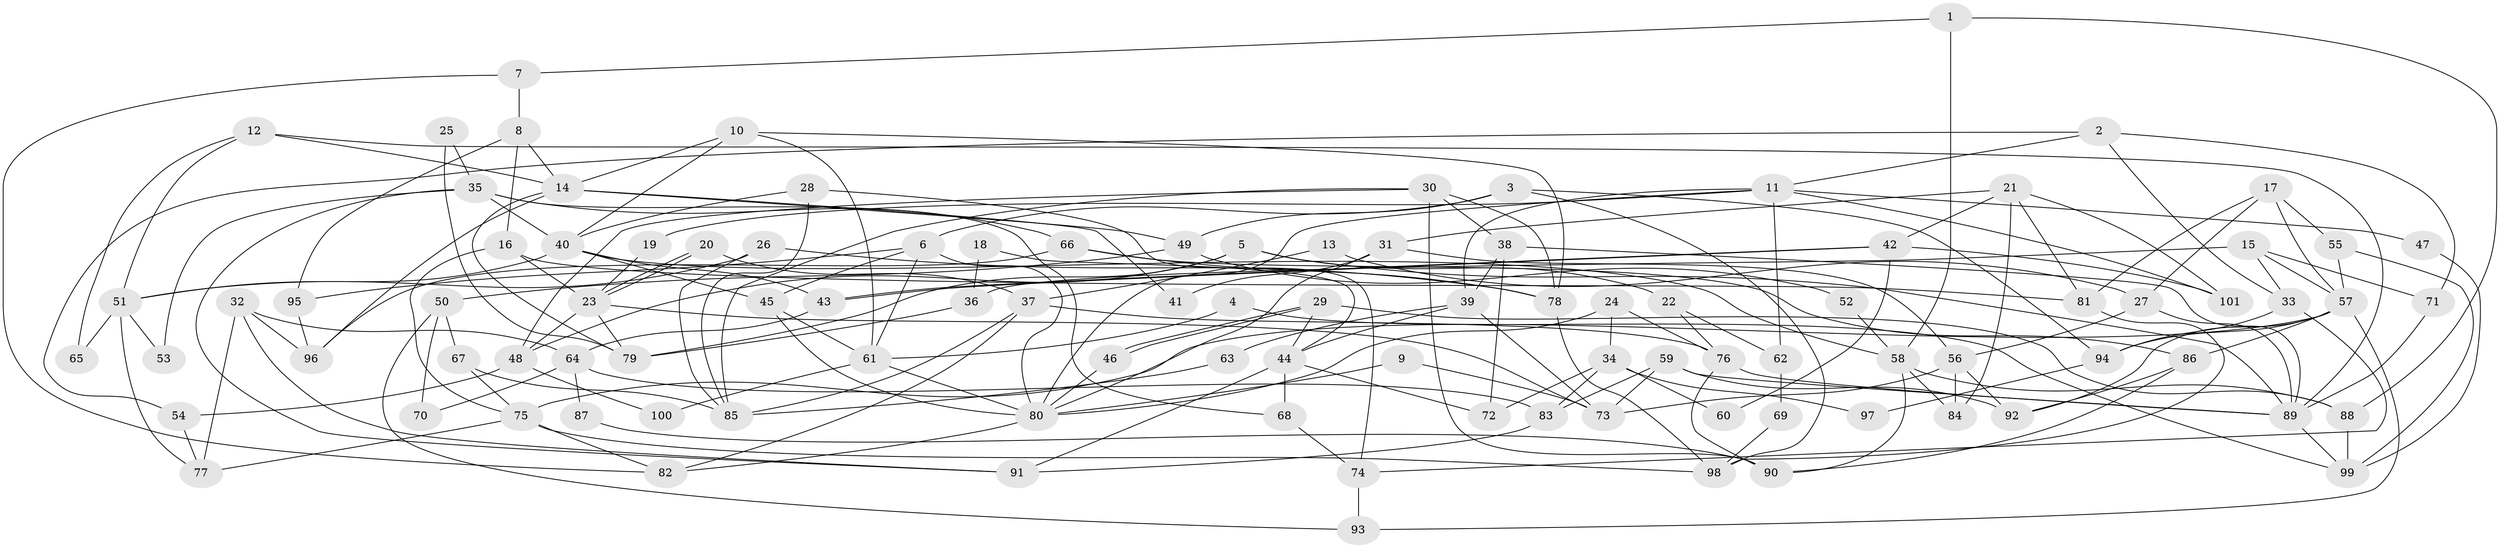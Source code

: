// Generated by graph-tools (version 1.1) at 2025/02/03/09/25 03:02:14]
// undirected, 101 vertices, 202 edges
graph export_dot {
graph [start="1"]
  node [color=gray90,style=filled];
  1;
  2;
  3;
  4;
  5;
  6;
  7;
  8;
  9;
  10;
  11;
  12;
  13;
  14;
  15;
  16;
  17;
  18;
  19;
  20;
  21;
  22;
  23;
  24;
  25;
  26;
  27;
  28;
  29;
  30;
  31;
  32;
  33;
  34;
  35;
  36;
  37;
  38;
  39;
  40;
  41;
  42;
  43;
  44;
  45;
  46;
  47;
  48;
  49;
  50;
  51;
  52;
  53;
  54;
  55;
  56;
  57;
  58;
  59;
  60;
  61;
  62;
  63;
  64;
  65;
  66;
  67;
  68;
  69;
  70;
  71;
  72;
  73;
  74;
  75;
  76;
  77;
  78;
  79;
  80;
  81;
  82;
  83;
  84;
  85;
  86;
  87;
  88;
  89;
  90;
  91;
  92;
  93;
  94;
  95;
  96;
  97;
  98;
  99;
  100;
  101;
  1 -- 88;
  1 -- 58;
  1 -- 7;
  2 -- 71;
  2 -- 11;
  2 -- 33;
  2 -- 54;
  3 -- 98;
  3 -- 94;
  3 -- 6;
  3 -- 49;
  4 -- 99;
  4 -- 61;
  5 -- 48;
  5 -- 89;
  5 -- 22;
  5 -- 79;
  6 -- 61;
  6 -- 45;
  6 -- 80;
  6 -- 95;
  7 -- 8;
  7 -- 82;
  8 -- 16;
  8 -- 95;
  8 -- 14;
  9 -- 80;
  9 -- 73;
  10 -- 14;
  10 -- 40;
  10 -- 61;
  10 -- 78;
  11 -- 80;
  11 -- 39;
  11 -- 19;
  11 -- 47;
  11 -- 62;
  11 -- 101;
  12 -- 14;
  12 -- 51;
  12 -- 65;
  12 -- 89;
  13 -- 27;
  13 -- 37;
  14 -- 79;
  14 -- 41;
  14 -- 49;
  14 -- 96;
  15 -- 33;
  15 -- 57;
  15 -- 36;
  15 -- 71;
  16 -- 81;
  16 -- 23;
  16 -- 75;
  17 -- 81;
  17 -- 57;
  17 -- 27;
  17 -- 55;
  18 -- 36;
  18 -- 44;
  19 -- 23;
  20 -- 23;
  20 -- 23;
  20 -- 37;
  21 -- 42;
  21 -- 84;
  21 -- 31;
  21 -- 81;
  21 -- 101;
  22 -- 76;
  22 -- 62;
  23 -- 73;
  23 -- 48;
  23 -- 79;
  24 -- 76;
  24 -- 80;
  24 -- 34;
  25 -- 79;
  25 -- 35;
  26 -- 51;
  26 -- 78;
  26 -- 85;
  27 -- 89;
  27 -- 56;
  28 -- 40;
  28 -- 74;
  28 -- 85;
  29 -- 44;
  29 -- 46;
  29 -- 46;
  29 -- 88;
  30 -- 85;
  30 -- 38;
  30 -- 48;
  30 -- 78;
  30 -- 90;
  31 -- 80;
  31 -- 41;
  31 -- 56;
  32 -- 77;
  32 -- 96;
  32 -- 64;
  32 -- 91;
  33 -- 74;
  33 -- 94;
  34 -- 83;
  34 -- 60;
  34 -- 72;
  34 -- 97;
  35 -- 91;
  35 -- 40;
  35 -- 53;
  35 -- 66;
  35 -- 68;
  36 -- 79;
  37 -- 85;
  37 -- 82;
  37 -- 76;
  38 -- 39;
  38 -- 89;
  38 -- 72;
  39 -- 73;
  39 -- 44;
  39 -- 63;
  40 -- 45;
  40 -- 58;
  40 -- 43;
  40 -- 51;
  42 -- 43;
  42 -- 43;
  42 -- 101;
  42 -- 60;
  43 -- 64;
  44 -- 72;
  44 -- 91;
  44 -- 68;
  45 -- 80;
  45 -- 61;
  46 -- 80;
  47 -- 99;
  48 -- 54;
  48 -- 100;
  49 -- 50;
  49 -- 52;
  50 -- 67;
  50 -- 70;
  50 -- 93;
  51 -- 77;
  51 -- 53;
  51 -- 65;
  52 -- 58;
  54 -- 77;
  55 -- 57;
  55 -- 99;
  56 -- 73;
  56 -- 84;
  56 -- 92;
  57 -- 92;
  57 -- 75;
  57 -- 86;
  57 -- 93;
  57 -- 94;
  58 -- 88;
  58 -- 90;
  58 -- 84;
  59 -- 89;
  59 -- 92;
  59 -- 73;
  59 -- 83;
  61 -- 80;
  61 -- 100;
  62 -- 69;
  63 -- 85;
  64 -- 70;
  64 -- 83;
  64 -- 87;
  66 -- 78;
  66 -- 86;
  66 -- 96;
  67 -- 75;
  67 -- 85;
  68 -- 74;
  69 -- 98;
  71 -- 89;
  74 -- 93;
  75 -- 82;
  75 -- 77;
  75 -- 98;
  76 -- 90;
  76 -- 89;
  78 -- 98;
  80 -- 82;
  81 -- 98;
  83 -- 91;
  86 -- 90;
  86 -- 92;
  87 -- 90;
  88 -- 99;
  89 -- 99;
  94 -- 97;
  95 -- 96;
}
